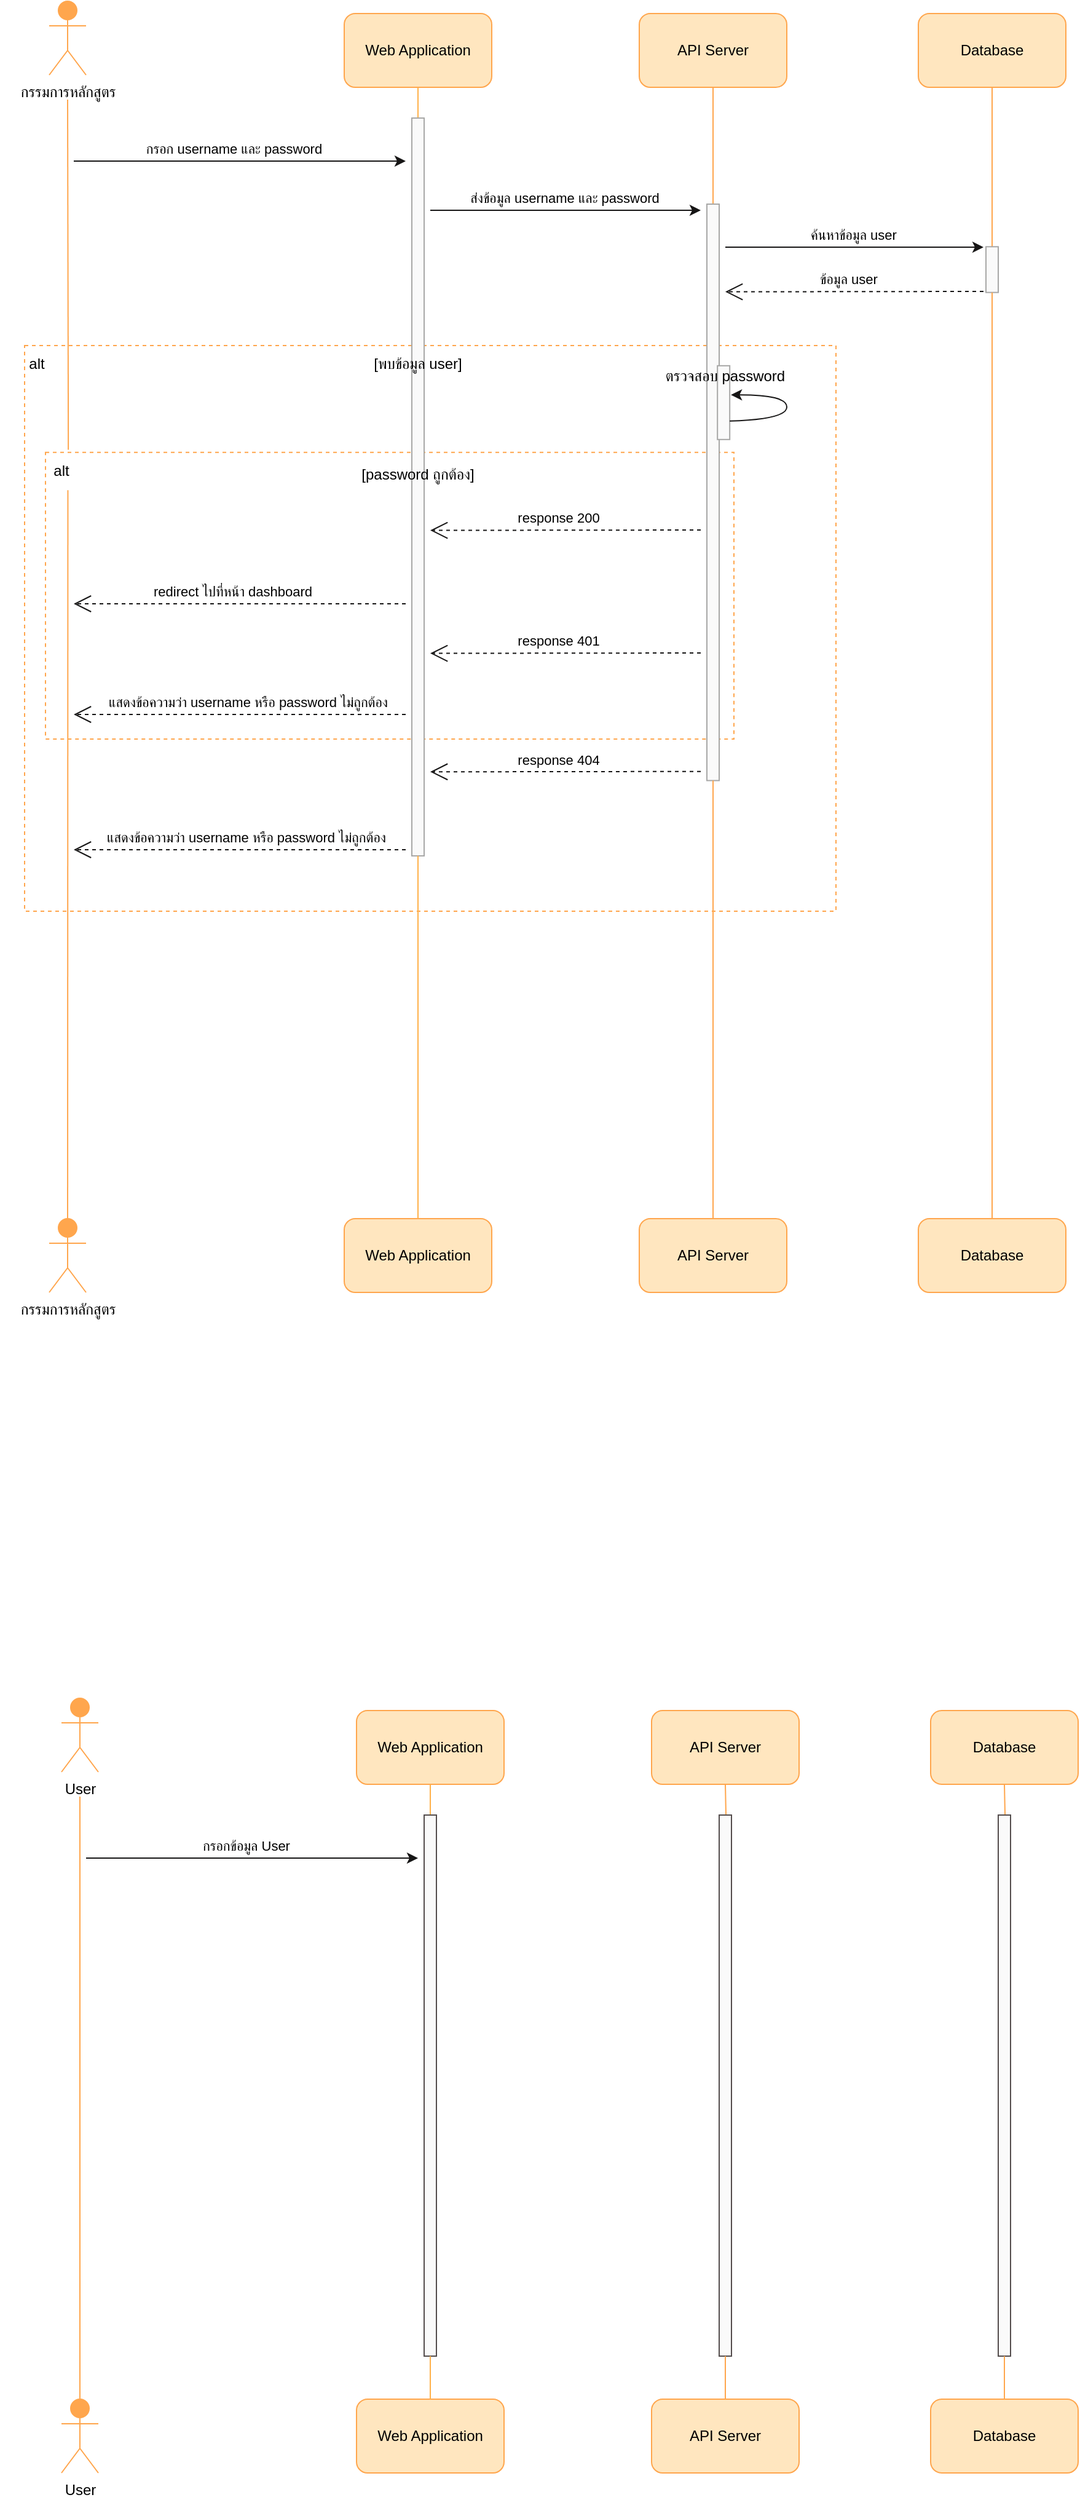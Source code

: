<mxfile version="20.4.0" type="device"><diagram id="qyWnkl36y8JqqyYAbbEu" name="หน้า-1"><mxGraphModel dx="875" dy="980" grid="1" gridSize="10" guides="1" tooltips="1" connect="1" arrows="1" fold="1" page="1" pageScale="1" pageWidth="827" pageHeight="1169" math="0" shadow="0"><root><mxCell id="0"/><mxCell id="1" parent="0"/><mxCell id="89RQ-xoXo1ccuaC_4gTw-82" value="" style="rounded=0;whiteSpace=wrap;html=1;strokeColor=#FFA64D;dashed=1;fillColor=none;" vertex="1" parent="1"><mxGeometry x="117" y="396.86" width="560" height="233.14" as="geometry"/></mxCell><mxCell id="89RQ-xoXo1ccuaC_4gTw-71" value="" style="rounded=0;whiteSpace=wrap;html=1;strokeColor=#FFA64D;dashed=1;fillColor=none;" vertex="1" parent="1"><mxGeometry x="100" y="310.01" width="660" height="459.99" as="geometry"/></mxCell><mxCell id="89RQ-xoXo1ccuaC_4gTw-1" value="กรรมการหลักสูตร" style="shape=umlActor;verticalLabelPosition=bottom;verticalAlign=top;html=1;outlineConnect=0;strokeColor=#FFA64D;fillColor=#FFA64D;" vertex="1" parent="1"><mxGeometry x="120" y="30" width="30" height="60" as="geometry"/></mxCell><mxCell id="89RQ-xoXo1ccuaC_4gTw-2" value="Web Application" style="rounded=1;whiteSpace=wrap;html=1;strokeColor=#FFA64D;fillColor=#FFE6BF;" vertex="1" parent="1"><mxGeometry x="360" y="40" width="120" height="60" as="geometry"/></mxCell><mxCell id="89RQ-xoXo1ccuaC_4gTw-4" value="API Server" style="rounded=1;whiteSpace=wrap;html=1;strokeColor=#FFA64D;fillColor=#FFE6BF;" vertex="1" parent="1"><mxGeometry x="600" y="40" width="120" height="60" as="geometry"/></mxCell><mxCell id="89RQ-xoXo1ccuaC_4gTw-5" value="Database" style="rounded=1;whiteSpace=wrap;html=1;strokeColor=#FFA64D;fillColor=#FFE6BF;" vertex="1" parent="1"><mxGeometry x="827" y="40" width="120" height="60" as="geometry"/></mxCell><mxCell id="89RQ-xoXo1ccuaC_4gTw-6" value="Web Application" style="rounded=1;whiteSpace=wrap;html=1;strokeColor=#FFA64D;fillColor=#FFE6BF;" vertex="1" parent="1"><mxGeometry x="360" y="1020" width="120" height="60" as="geometry"/></mxCell><mxCell id="89RQ-xoXo1ccuaC_4gTw-8" value="" style="endArrow=none;html=1;rounded=0;entryX=0.5;entryY=1;entryDx=0;entryDy=0;strokeColor=#FFB14A;startArrow=none;" edge="1" parent="1" source="89RQ-xoXo1ccuaC_4gTw-29" target="89RQ-xoXo1ccuaC_4gTw-2"><mxGeometry width="50" height="50" relative="1" as="geometry"><mxPoint x="410" y="180" as="sourcePoint"/><mxPoint x="460" y="130" as="targetPoint"/></mxGeometry></mxCell><mxCell id="89RQ-xoXo1ccuaC_4gTw-9" value="API Server" style="rounded=1;whiteSpace=wrap;html=1;strokeColor=#FFA64D;fillColor=#FFE6BF;" vertex="1" parent="1"><mxGeometry x="600" y="1020" width="120" height="60" as="geometry"/></mxCell><mxCell id="89RQ-xoXo1ccuaC_4gTw-10" value="" style="endArrow=none;html=1;rounded=0;entryX=0.5;entryY=1;entryDx=0;entryDy=0;strokeColor=#FFA64D;startArrow=none;" edge="1" parent="1" source="89RQ-xoXo1ccuaC_4gTw-35" target="89RQ-xoXo1ccuaC_4gTw-4"><mxGeometry width="50" height="50" relative="1" as="geometry"><mxPoint x="430" y="610" as="sourcePoint"/><mxPoint x="430" y="110" as="targetPoint"/></mxGeometry></mxCell><mxCell id="89RQ-xoXo1ccuaC_4gTw-11" value="" style="endArrow=none;html=1;rounded=0;entryX=0.5;entryY=1;entryDx=0;entryDy=0;exitX=0;exitY=0.5;exitDx=0;exitDy=0;strokeColor=#FFA64D;startArrow=none;" edge="1" parent="1" source="89RQ-xoXo1ccuaC_4gTw-37" target="89RQ-xoXo1ccuaC_4gTw-5"><mxGeometry width="50" height="50" relative="1" as="geometry"><mxPoint x="887" y="600" as="sourcePoint"/><mxPoint x="670" y="110" as="targetPoint"/></mxGeometry></mxCell><mxCell id="89RQ-xoXo1ccuaC_4gTw-12" value="Database" style="rounded=1;whiteSpace=wrap;html=1;strokeColor=#FFA64D;fillColor=#FFE6BF;" vertex="1" parent="1"><mxGeometry x="827" y="1020" width="120" height="60" as="geometry"/></mxCell><mxCell id="89RQ-xoXo1ccuaC_4gTw-13" value="กรรมการหลักสูตร" style="shape=umlActor;verticalLabelPosition=bottom;verticalAlign=top;html=1;outlineConnect=0;strokeColor=#FFA64D;fillColor=#FFA64D;" vertex="1" parent="1"><mxGeometry x="120" y="1020" width="30" height="60" as="geometry"/></mxCell><mxCell id="89RQ-xoXo1ccuaC_4gTw-16" value="" style="endArrow=none;html=1;rounded=0;strokeColor=#FFA64D;startArrow=none;exitX=0.593;exitY=-0.069;exitDx=0;exitDy=0;exitPerimeter=0;" edge="1" parent="1" source="89RQ-xoXo1ccuaC_4gTw-89"><mxGeometry width="50" height="50" relative="1" as="geometry"><mxPoint x="100" y="240" as="sourcePoint"/><mxPoint x="135" y="110" as="targetPoint"/></mxGeometry></mxCell><mxCell id="89RQ-xoXo1ccuaC_4gTw-29" value="" style="rounded=0;whiteSpace=wrap;html=1;strokeColor=#A8A8A7;fillColor=#FAFAFA;rotation=90;" vertex="1" parent="1"><mxGeometry x="120" y="420" width="600" height="10" as="geometry"/></mxCell><mxCell id="89RQ-xoXo1ccuaC_4gTw-32" value="" style="endArrow=none;html=1;rounded=0;strokeColor=#FFB14A;entryX=1;entryY=0.5;entryDx=0;entryDy=0;" edge="1" parent="1" source="89RQ-xoXo1ccuaC_4gTw-6" target="89RQ-xoXo1ccuaC_4gTw-29"><mxGeometry width="50" height="50" relative="1" as="geometry"><mxPoint x="420" y="600" as="sourcePoint"/><mxPoint x="420" y="330" as="targetPoint"/></mxGeometry></mxCell><mxCell id="89RQ-xoXo1ccuaC_4gTw-33" value="" style="endArrow=classic;html=1;rounded=0;strokeColor=#171616;" edge="1" parent="1"><mxGeometry width="50" height="50" relative="1" as="geometry"><mxPoint x="140" y="160" as="sourcePoint"/><mxPoint x="410" y="160" as="targetPoint"/></mxGeometry></mxCell><mxCell id="89RQ-xoXo1ccuaC_4gTw-34" value="กรอก username และ password" style="edgeLabel;html=1;align=center;verticalAlign=middle;resizable=0;points=[];" vertex="1" connectable="0" parent="89RQ-xoXo1ccuaC_4gTw-33"><mxGeometry x="-0.132" y="-1" relative="1" as="geometry"><mxPoint x="13" y="-11" as="offset"/></mxGeometry></mxCell><mxCell id="89RQ-xoXo1ccuaC_4gTw-35" value="" style="rounded=0;whiteSpace=wrap;html=1;strokeColor=#A8A8A7;fillColor=#FAFAFA;rotation=90;" vertex="1" parent="1"><mxGeometry x="425.63" y="424.38" width="468.75" height="10" as="geometry"/></mxCell><mxCell id="89RQ-xoXo1ccuaC_4gTw-36" value="" style="endArrow=none;html=1;rounded=0;exitX=0.5;exitY=0;exitDx=0;exitDy=0;strokeColor=#FFA64D;entryX=1;entryY=0.5;entryDx=0;entryDy=0;" edge="1" parent="1" source="89RQ-xoXo1ccuaC_4gTw-9" target="89RQ-xoXo1ccuaC_4gTw-35"><mxGeometry width="50" height="50" relative="1" as="geometry"><mxPoint x="660" y="600" as="sourcePoint"/><mxPoint x="660" y="570" as="targetPoint"/></mxGeometry></mxCell><mxCell id="89RQ-xoXo1ccuaC_4gTw-37" value="" style="rounded=0;whiteSpace=wrap;html=1;strokeColor=#A8A8A7;fillColor=#FAFAFA;rotation=90;" vertex="1" parent="1"><mxGeometry x="868.41" y="243.24" width="37.18" height="10" as="geometry"/></mxCell><mxCell id="89RQ-xoXo1ccuaC_4gTw-38" value="" style="endArrow=none;html=1;rounded=0;exitX=0.5;exitY=0;exitDx=0;exitDy=0;strokeColor=#FFA64D;entryX=1;entryY=0.5;entryDx=0;entryDy=0;" edge="1" parent="1" source="89RQ-xoXo1ccuaC_4gTw-12" target="89RQ-xoXo1ccuaC_4gTw-37"><mxGeometry width="50" height="50" relative="1" as="geometry"><mxPoint x="887" y="600" as="sourcePoint"/><mxPoint x="887" y="560" as="targetPoint"/></mxGeometry></mxCell><mxCell id="89RQ-xoXo1ccuaC_4gTw-39" value="User" style="shape=umlActor;verticalLabelPosition=bottom;verticalAlign=top;html=1;outlineConnect=0;strokeColor=#FFA64D;fillColor=#FFA64D;" vertex="1" parent="1"><mxGeometry x="130" y="1410" width="30" height="60" as="geometry"/></mxCell><mxCell id="89RQ-xoXo1ccuaC_4gTw-40" value="Web Application" style="rounded=1;whiteSpace=wrap;html=1;strokeColor=#FFA64D;fillColor=#FFE6BF;" vertex="1" parent="1"><mxGeometry x="370" y="1420" width="120" height="60" as="geometry"/></mxCell><mxCell id="89RQ-xoXo1ccuaC_4gTw-41" value="API Server" style="rounded=1;whiteSpace=wrap;html=1;strokeColor=#FFA64D;fillColor=#FFE6BF;" vertex="1" parent="1"><mxGeometry x="610" y="1420" width="120" height="60" as="geometry"/></mxCell><mxCell id="89RQ-xoXo1ccuaC_4gTw-42" value="Database" style="rounded=1;whiteSpace=wrap;html=1;strokeColor=#FFA64D;fillColor=#FFE6BF;" vertex="1" parent="1"><mxGeometry x="837" y="1420" width="120" height="60" as="geometry"/></mxCell><mxCell id="89RQ-xoXo1ccuaC_4gTw-43" value="Web Application" style="rounded=1;whiteSpace=wrap;html=1;strokeColor=#FFA64D;fillColor=#FFE6BF;" vertex="1" parent="1"><mxGeometry x="370" y="1980" width="120" height="60" as="geometry"/></mxCell><mxCell id="89RQ-xoXo1ccuaC_4gTw-44" value="" style="endArrow=none;html=1;rounded=0;entryX=0.5;entryY=1;entryDx=0;entryDy=0;strokeColor=#FFB14A;startArrow=none;" edge="1" parent="1" source="89RQ-xoXo1ccuaC_4gTw-51" target="89RQ-xoXo1ccuaC_4gTw-40"><mxGeometry width="50" height="50" relative="1" as="geometry"><mxPoint x="420" y="1560" as="sourcePoint"/><mxPoint x="470" y="1510" as="targetPoint"/></mxGeometry></mxCell><mxCell id="89RQ-xoXo1ccuaC_4gTw-45" value="API Server" style="rounded=1;whiteSpace=wrap;html=1;strokeColor=#FFA64D;fillColor=#FFE6BF;" vertex="1" parent="1"><mxGeometry x="610" y="1980" width="120" height="60" as="geometry"/></mxCell><mxCell id="89RQ-xoXo1ccuaC_4gTw-46" value="" style="endArrow=none;html=1;rounded=0;entryX=0.5;entryY=1;entryDx=0;entryDy=0;exitX=0.5;exitY=0;exitDx=0;exitDy=0;strokeColor=#FFA64D;startArrow=none;" edge="1" parent="1" source="89RQ-xoXo1ccuaC_4gTw-55" target="89RQ-xoXo1ccuaC_4gTw-41"><mxGeometry width="50" height="50" relative="1" as="geometry"><mxPoint x="440" y="1990" as="sourcePoint"/><mxPoint x="440" y="1490" as="targetPoint"/></mxGeometry></mxCell><mxCell id="89RQ-xoXo1ccuaC_4gTw-47" value="" style="endArrow=none;html=1;rounded=0;entryX=0.5;entryY=1;entryDx=0;entryDy=0;exitX=0.5;exitY=0;exitDx=0;exitDy=0;strokeColor=#FFA64D;startArrow=none;" edge="1" parent="1" source="89RQ-xoXo1ccuaC_4gTw-57" target="89RQ-xoXo1ccuaC_4gTw-42"><mxGeometry width="50" height="50" relative="1" as="geometry"><mxPoint x="897" y="1980" as="sourcePoint"/><mxPoint x="680" y="1490" as="targetPoint"/></mxGeometry></mxCell><mxCell id="89RQ-xoXo1ccuaC_4gTw-48" value="Database" style="rounded=1;whiteSpace=wrap;html=1;strokeColor=#FFA64D;fillColor=#FFE6BF;" vertex="1" parent="1"><mxGeometry x="837" y="1980" width="120" height="60" as="geometry"/></mxCell><mxCell id="89RQ-xoXo1ccuaC_4gTw-49" value="User" style="shape=umlActor;verticalLabelPosition=bottom;verticalAlign=top;html=1;outlineConnect=0;strokeColor=#FFA64D;fillColor=#FFA64D;" vertex="1" parent="1"><mxGeometry x="130" y="1980" width="30" height="60" as="geometry"/></mxCell><mxCell id="89RQ-xoXo1ccuaC_4gTw-50" value="" style="endArrow=none;html=1;rounded=0;strokeColor=#FFA64D;" edge="1" parent="1" source="89RQ-xoXo1ccuaC_4gTw-49"><mxGeometry width="50" height="50" relative="1" as="geometry"><mxPoint x="110" y="1620" as="sourcePoint"/><mxPoint x="145" y="1490" as="targetPoint"/></mxGeometry></mxCell><mxCell id="89RQ-xoXo1ccuaC_4gTw-51" value="" style="rounded=0;whiteSpace=wrap;html=1;strokeColor=#544D4D;fillColor=#FAFAFA;rotation=90;" vertex="1" parent="1"><mxGeometry x="210" y="1720" width="440" height="10" as="geometry"/></mxCell><mxCell id="89RQ-xoXo1ccuaC_4gTw-52" value="" style="endArrow=none;html=1;rounded=0;strokeColor=#FFB14A;entryX=1;entryY=0.5;entryDx=0;entryDy=0;" edge="1" parent="1" source="89RQ-xoXo1ccuaC_4gTw-43" target="89RQ-xoXo1ccuaC_4gTw-51"><mxGeometry width="50" height="50" relative="1" as="geometry"><mxPoint x="430" y="1980" as="sourcePoint"/><mxPoint x="430" y="1710" as="targetPoint"/></mxGeometry></mxCell><mxCell id="89RQ-xoXo1ccuaC_4gTw-53" value="" style="endArrow=classic;html=1;rounded=0;strokeColor=#171616;" edge="1" parent="1"><mxGeometry width="50" height="50" relative="1" as="geometry"><mxPoint x="150" y="1540" as="sourcePoint"/><mxPoint x="420" y="1540" as="targetPoint"/></mxGeometry></mxCell><mxCell id="89RQ-xoXo1ccuaC_4gTw-54" value="กรอกข้อมูล User" style="edgeLabel;html=1;align=center;verticalAlign=middle;resizable=0;points=[];" vertex="1" connectable="0" parent="89RQ-xoXo1ccuaC_4gTw-53"><mxGeometry x="-0.132" y="-1" relative="1" as="geometry"><mxPoint x="13" y="-11" as="offset"/></mxGeometry></mxCell><mxCell id="89RQ-xoXo1ccuaC_4gTw-55" value="" style="rounded=0;whiteSpace=wrap;html=1;strokeColor=#544D4D;fillColor=#FAFAFA;rotation=90;" vertex="1" parent="1"><mxGeometry x="450" y="1720" width="440" height="10" as="geometry"/></mxCell><mxCell id="89RQ-xoXo1ccuaC_4gTw-56" value="" style="endArrow=none;html=1;rounded=0;exitX=0.5;exitY=0;exitDx=0;exitDy=0;strokeColor=#FFA64D;entryX=1;entryY=0.5;entryDx=0;entryDy=0;" edge="1" parent="1" source="89RQ-xoXo1ccuaC_4gTw-45" target="89RQ-xoXo1ccuaC_4gTw-55"><mxGeometry width="50" height="50" relative="1" as="geometry"><mxPoint x="670" y="1980" as="sourcePoint"/><mxPoint x="670" y="1950" as="targetPoint"/></mxGeometry></mxCell><mxCell id="89RQ-xoXo1ccuaC_4gTw-57" value="" style="rounded=0;whiteSpace=wrap;html=1;strokeColor=#544D4D;fillColor=#FAFAFA;rotation=90;" vertex="1" parent="1"><mxGeometry x="677" y="1720" width="440" height="10" as="geometry"/></mxCell><mxCell id="89RQ-xoXo1ccuaC_4gTw-58" value="" style="endArrow=none;html=1;rounded=0;exitX=0.5;exitY=0;exitDx=0;exitDy=0;strokeColor=#FFA64D;entryX=1;entryY=0.5;entryDx=0;entryDy=0;" edge="1" parent="1" source="89RQ-xoXo1ccuaC_4gTw-48" target="89RQ-xoXo1ccuaC_4gTw-57"><mxGeometry width="50" height="50" relative="1" as="geometry"><mxPoint x="897" y="1980" as="sourcePoint"/><mxPoint x="897" y="1940" as="targetPoint"/></mxGeometry></mxCell><mxCell id="89RQ-xoXo1ccuaC_4gTw-59" value="" style="endArrow=classic;html=1;rounded=0;strokeColor=#171616;" edge="1" parent="1"><mxGeometry width="50" height="50" relative="1" as="geometry"><mxPoint x="430" y="200" as="sourcePoint"/><mxPoint x="650" y="200" as="targetPoint"/></mxGeometry></mxCell><mxCell id="89RQ-xoXo1ccuaC_4gTw-60" value="ส่งข้อมูล username และ password" style="edgeLabel;html=1;align=center;verticalAlign=middle;resizable=0;points=[];" vertex="1" connectable="0" parent="89RQ-xoXo1ccuaC_4gTw-59"><mxGeometry x="-0.132" y="-1" relative="1" as="geometry"><mxPoint x="13" y="-11" as="offset"/></mxGeometry></mxCell><mxCell id="89RQ-xoXo1ccuaC_4gTw-61" value="" style="endArrow=classic;html=1;rounded=0;strokeColor=#171616;" edge="1" parent="1"><mxGeometry width="50" height="50" relative="1" as="geometry"><mxPoint x="670" y="230" as="sourcePoint"/><mxPoint x="880" y="230" as="targetPoint"/></mxGeometry></mxCell><mxCell id="89RQ-xoXo1ccuaC_4gTw-62" value="ค้นหาข้อมูล user" style="edgeLabel;html=1;align=center;verticalAlign=middle;resizable=0;points=[];" vertex="1" connectable="0" parent="89RQ-xoXo1ccuaC_4gTw-61"><mxGeometry x="-0.132" y="-1" relative="1" as="geometry"><mxPoint x="13" y="-11" as="offset"/></mxGeometry></mxCell><mxCell id="89RQ-xoXo1ccuaC_4gTw-68" value="ข้อมูล user" style="endArrow=open;endSize=12;dashed=1;html=1;rounded=0;strokeColor=#171616;" edge="1" parent="1"><mxGeometry x="0.048" y="-10" width="160" relative="1" as="geometry"><mxPoint x="880" y="266" as="sourcePoint"/><mxPoint x="670" y="266.29" as="targetPoint"/><mxPoint as="offset"/></mxGeometry></mxCell><mxCell id="89RQ-xoXo1ccuaC_4gTw-76" value="alt" style="text;html=1;strokeColor=none;fillColor=none;align=center;verticalAlign=middle;whiteSpace=wrap;rounded=0;" vertex="1" parent="1"><mxGeometry x="80" y="310" width="60" height="30" as="geometry"/></mxCell><mxCell id="89RQ-xoXo1ccuaC_4gTw-77" value="[พบข้อมูล user]" style="text;html=1;strokeColor=none;fillColor=none;align=center;verticalAlign=middle;whiteSpace=wrap;rounded=0;" vertex="1" parent="1"><mxGeometry x="370" y="310" width="100" height="30" as="geometry"/></mxCell><mxCell id="89RQ-xoXo1ccuaC_4gTw-78" value="" style="rounded=0;whiteSpace=wrap;html=1;strokeColor=#A8A8A7;fillColor=#FAFAFA;rotation=90;" vertex="1" parent="1"><mxGeometry x="638.59" y="351.41" width="60" height="10" as="geometry"/></mxCell><mxCell id="89RQ-xoXo1ccuaC_4gTw-80" value="ตรวจสอบ password" style="text;html=1;strokeColor=none;fillColor=none;align=center;verticalAlign=middle;whiteSpace=wrap;rounded=0;" vertex="1" parent="1"><mxGeometry x="585" y="320" width="170" height="30" as="geometry"/></mxCell><mxCell id="89RQ-xoXo1ccuaC_4gTw-81" value="" style="curved=1;endArrow=classic;html=1;rounded=0;strokeColor=#171616;exitX=0.75;exitY=0;exitDx=0;exitDy=0;entryX=0.527;entryY=1.004;entryDx=0;entryDy=0;entryPerimeter=0;" edge="1" parent="1" source="89RQ-xoXo1ccuaC_4gTw-78" target="89RQ-xoXo1ccuaC_4gTw-80"><mxGeometry width="50" height="50" relative="1" as="geometry"><mxPoint x="690" y="420" as="sourcePoint"/><mxPoint x="680" y="350" as="targetPoint"/><Array as="points"><mxPoint x="720" y="370"/><mxPoint x="720" y="350"/></Array></mxGeometry></mxCell><mxCell id="89RQ-xoXo1ccuaC_4gTw-83" value="[password ถูกต้อง]" style="text;html=1;strokeColor=none;fillColor=none;align=center;verticalAlign=middle;whiteSpace=wrap;rounded=0;" vertex="1" parent="1"><mxGeometry x="370" y="400" width="100" height="30" as="geometry"/></mxCell><mxCell id="89RQ-xoXo1ccuaC_4gTw-84" value="response 200" style="endArrow=open;endSize=12;dashed=1;html=1;rounded=0;strokeColor=#171616;" edge="1" parent="1"><mxGeometry x="0.048" y="-10" width="160" relative="1" as="geometry"><mxPoint x="650" y="460" as="sourcePoint"/><mxPoint x="430" y="460.29" as="targetPoint"/><mxPoint as="offset"/></mxGeometry></mxCell><mxCell id="89RQ-xoXo1ccuaC_4gTw-86" value="redirect ไปที่หน้า dashboard" style="endArrow=open;endSize=12;dashed=1;html=1;rounded=0;strokeColor=#171616;" edge="1" parent="1"><mxGeometry x="0.048" y="-10" width="160" relative="1" as="geometry"><mxPoint x="410" y="520" as="sourcePoint"/><mxPoint x="140" y="520" as="targetPoint"/><mxPoint as="offset"/></mxGeometry></mxCell><mxCell id="89RQ-xoXo1ccuaC_4gTw-87" value="response 401" style="endArrow=open;endSize=12;dashed=1;html=1;rounded=0;strokeColor=#171616;" edge="1" parent="1"><mxGeometry x="0.048" y="-10" width="160" relative="1" as="geometry"><mxPoint x="650" y="560" as="sourcePoint"/><mxPoint x="430" y="560.29" as="targetPoint"/><mxPoint as="offset"/></mxGeometry></mxCell><mxCell id="89RQ-xoXo1ccuaC_4gTw-88" value="&amp;nbsp;แสดงข้อความว่า username หรือ password ไม่ถูกต้อง" style="endArrow=open;endSize=12;dashed=1;html=1;rounded=0;strokeColor=#171616;" edge="1" parent="1"><mxGeometry x="-0.037" y="-10" width="160" relative="1" as="geometry"><mxPoint x="410" y="610.0" as="sourcePoint"/><mxPoint x="140" y="610.0" as="targetPoint"/><mxPoint as="offset"/></mxGeometry></mxCell><mxCell id="89RQ-xoXo1ccuaC_4gTw-89" value="alt" style="text;html=1;strokeColor=none;fillColor=none;align=center;verticalAlign=middle;whiteSpace=wrap;rounded=0;" vertex="1" parent="1"><mxGeometry x="100" y="396.86" width="60" height="30" as="geometry"/></mxCell><mxCell id="89RQ-xoXo1ccuaC_4gTw-90" value="" style="endArrow=none;html=1;rounded=0;strokeColor=#FFA64D;entryX=0.587;entryY=1.025;entryDx=0;entryDy=0;entryPerimeter=0;" edge="1" parent="1" source="89RQ-xoXo1ccuaC_4gTw-13" target="89RQ-xoXo1ccuaC_4gTw-89"><mxGeometry width="50" height="50" relative="1" as="geometry"><mxPoint x="135" y="1020" as="sourcePoint"/><mxPoint x="135" y="110" as="targetPoint"/></mxGeometry></mxCell><mxCell id="89RQ-xoXo1ccuaC_4gTw-91" value="response 404" style="endArrow=open;endSize=12;dashed=1;html=1;rounded=0;strokeColor=#171616;" edge="1" parent="1"><mxGeometry x="0.048" y="-10" width="160" relative="1" as="geometry"><mxPoint x="650" y="656.36" as="sourcePoint"/><mxPoint x="430" y="656.65" as="targetPoint"/><mxPoint as="offset"/></mxGeometry></mxCell><mxCell id="89RQ-xoXo1ccuaC_4gTw-92" value="แสดงข้อความว่า username หรือ password ไม่ถูกต้อง" style="endArrow=open;endSize=12;dashed=1;html=1;rounded=0;strokeColor=#171616;" edge="1" parent="1"><mxGeometry x="-0.037" y="-10" width="160" relative="1" as="geometry"><mxPoint x="410" y="720" as="sourcePoint"/><mxPoint x="140" y="720" as="targetPoint"/><mxPoint as="offset"/></mxGeometry></mxCell></root></mxGraphModel></diagram></mxfile>
